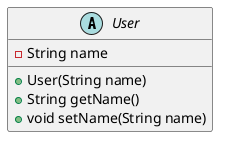 @startuml user
abstract class User {
    - String name
    + User(String name)
    + String getName()
    + void setName(String name)
}
@enduml